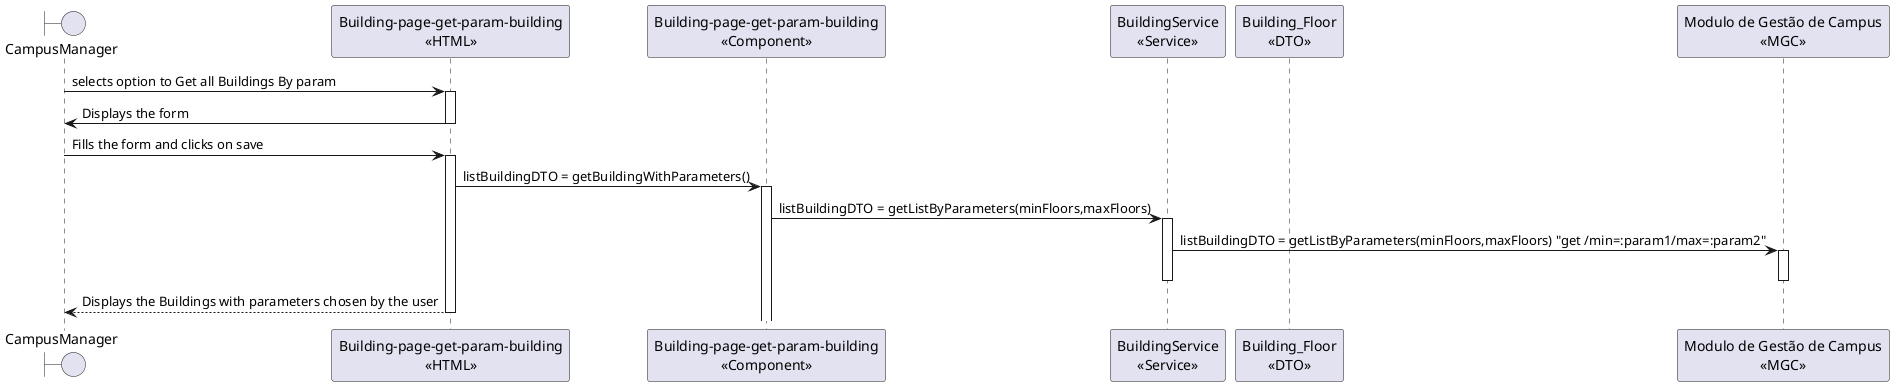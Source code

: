 @startuml Get Param Buildings
boundary "CampusManager" as x 
participant "Building-page-get-param-building\n<<HTML>>" as HTML
participant "Building-page-get-param-building\n<<Component>>" as Component 
participant "BuildingService\n<<Service>>" as Service 
participant "Building_Floor\n<<DTO>>" as DTO 
participant "Modulo de Gestão de Campus\n<<MGC>>" as MGC 

x -> HTML: selects option to Get all Buildings By param
activate HTML


x <- HTML: Displays the form 
deactivate HTML
x -> HTML: Fills the form and clicks on save
activate HTML
HTML -> Component: listBuildingDTO = getBuildingWithParameters()
activate Component
Component -> Service: listBuildingDTO = getListByParameters(minFloors,maxFloors)
activate Service
Service -> MGC: listBuildingDTO = getListByParameters(minFloors,maxFloors) "get /min=:param1/max=:param2"
activate MGC
deactivate MGC
deactivate Service


x <-- HTML: Displays the Buildings with parameters chosen by the user
deactivate HTML

deactivate HTML
@enduml